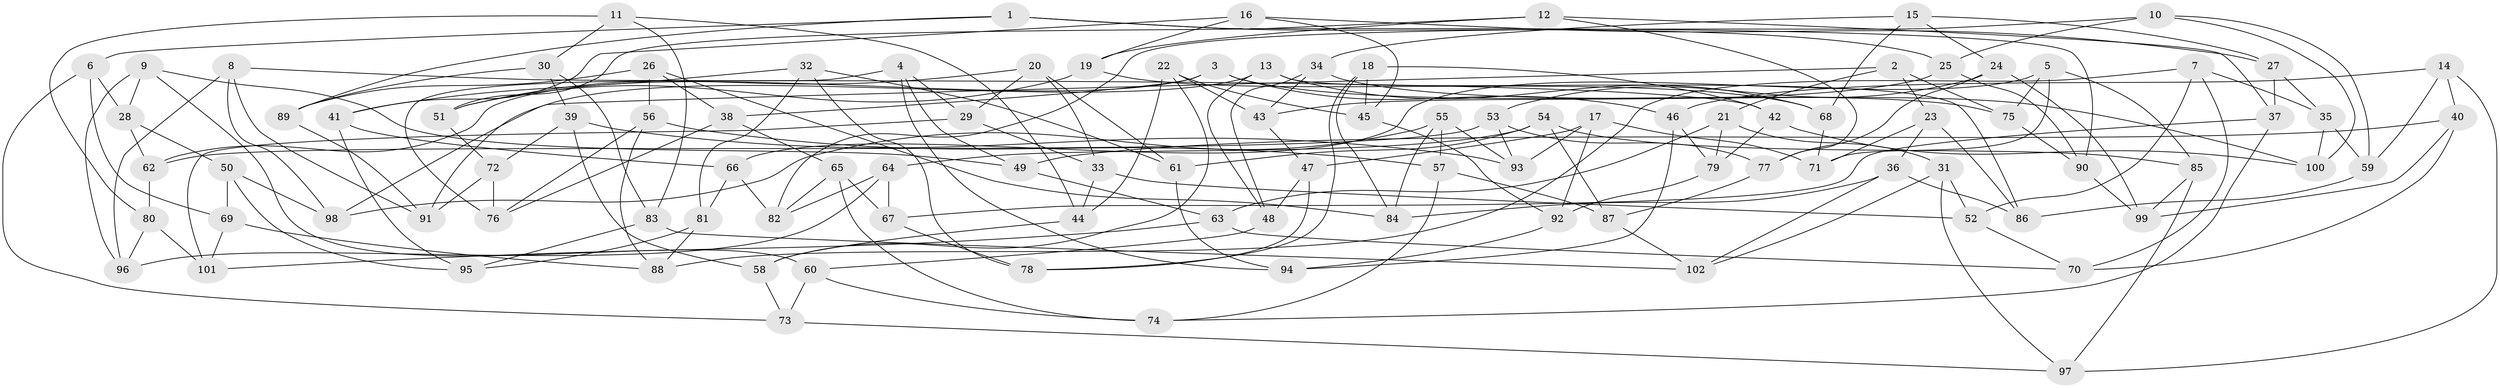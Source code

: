 // coarse degree distribution, {4: 0.5492957746478874, 5: 0.04225352112676056, 6: 0.39436619718309857, 3: 0.014084507042253521}
// Generated by graph-tools (version 1.1) at 2025/52/02/27/25 19:52:35]
// undirected, 102 vertices, 204 edges
graph export_dot {
graph [start="1"]
  node [color=gray90,style=filled];
  1;
  2;
  3;
  4;
  5;
  6;
  7;
  8;
  9;
  10;
  11;
  12;
  13;
  14;
  15;
  16;
  17;
  18;
  19;
  20;
  21;
  22;
  23;
  24;
  25;
  26;
  27;
  28;
  29;
  30;
  31;
  32;
  33;
  34;
  35;
  36;
  37;
  38;
  39;
  40;
  41;
  42;
  43;
  44;
  45;
  46;
  47;
  48;
  49;
  50;
  51;
  52;
  53;
  54;
  55;
  56;
  57;
  58;
  59;
  60;
  61;
  62;
  63;
  64;
  65;
  66;
  67;
  68;
  69;
  70;
  71;
  72;
  73;
  74;
  75;
  76;
  77;
  78;
  79;
  80;
  81;
  82;
  83;
  84;
  85;
  86;
  87;
  88;
  89;
  90;
  91;
  92;
  93;
  94;
  95;
  96;
  97;
  98;
  99;
  100;
  101;
  102;
  1 -- 6;
  1 -- 90;
  1 -- 89;
  1 -- 25;
  2 -- 75;
  2 -- 23;
  2 -- 98;
  2 -- 21;
  3 -- 62;
  3 -- 75;
  3 -- 38;
  3 -- 46;
  4 -- 29;
  4 -- 49;
  4 -- 76;
  4 -- 94;
  5 -- 66;
  5 -- 85;
  5 -- 71;
  5 -- 75;
  6 -- 73;
  6 -- 28;
  6 -- 69;
  7 -- 35;
  7 -- 52;
  7 -- 88;
  7 -- 70;
  8 -- 96;
  8 -- 42;
  8 -- 91;
  8 -- 98;
  9 -- 96;
  9 -- 28;
  9 -- 60;
  9 -- 49;
  10 -- 100;
  10 -- 25;
  10 -- 82;
  10 -- 59;
  11 -- 44;
  11 -- 80;
  11 -- 83;
  11 -- 30;
  12 -- 37;
  12 -- 77;
  12 -- 51;
  12 -- 19;
  13 -- 91;
  13 -- 86;
  13 -- 68;
  13 -- 48;
  14 -- 97;
  14 -- 59;
  14 -- 40;
  14 -- 46;
  15 -- 27;
  15 -- 34;
  15 -- 68;
  15 -- 24;
  16 -- 45;
  16 -- 41;
  16 -- 19;
  16 -- 27;
  17 -- 71;
  17 -- 47;
  17 -- 92;
  17 -- 93;
  18 -- 78;
  18 -- 45;
  18 -- 42;
  18 -- 84;
  19 -- 51;
  19 -- 68;
  20 -- 51;
  20 -- 61;
  20 -- 33;
  20 -- 29;
  21 -- 63;
  21 -- 31;
  21 -- 79;
  22 -- 58;
  22 -- 45;
  22 -- 43;
  22 -- 44;
  23 -- 36;
  23 -- 71;
  23 -- 86;
  24 -- 77;
  24 -- 99;
  24 -- 53;
  25 -- 43;
  25 -- 90;
  26 -- 38;
  26 -- 89;
  26 -- 56;
  26 -- 84;
  27 -- 35;
  27 -- 37;
  28 -- 62;
  28 -- 50;
  29 -- 101;
  29 -- 33;
  30 -- 83;
  30 -- 39;
  30 -- 89;
  31 -- 97;
  31 -- 52;
  31 -- 102;
  32 -- 61;
  32 -- 81;
  32 -- 41;
  32 -- 78;
  33 -- 52;
  33 -- 44;
  34 -- 43;
  34 -- 100;
  34 -- 48;
  35 -- 59;
  35 -- 100;
  36 -- 84;
  36 -- 86;
  36 -- 102;
  37 -- 74;
  37 -- 67;
  38 -- 76;
  38 -- 65;
  39 -- 58;
  39 -- 72;
  39 -- 93;
  40 -- 70;
  40 -- 49;
  40 -- 99;
  41 -- 66;
  41 -- 95;
  42 -- 79;
  42 -- 100;
  43 -- 47;
  44 -- 58;
  45 -- 92;
  46 -- 94;
  46 -- 79;
  47 -- 48;
  47 -- 78;
  48 -- 60;
  49 -- 63;
  50 -- 98;
  50 -- 69;
  50 -- 95;
  51 -- 72;
  52 -- 70;
  53 -- 77;
  53 -- 62;
  53 -- 93;
  54 -- 64;
  54 -- 61;
  54 -- 87;
  54 -- 85;
  55 -- 98;
  55 -- 84;
  55 -- 57;
  55 -- 93;
  56 -- 57;
  56 -- 88;
  56 -- 76;
  57 -- 74;
  57 -- 87;
  58 -- 73;
  59 -- 86;
  60 -- 74;
  60 -- 73;
  61 -- 94;
  62 -- 80;
  63 -- 70;
  63 -- 101;
  64 -- 82;
  64 -- 96;
  64 -- 67;
  65 -- 82;
  65 -- 67;
  65 -- 74;
  66 -- 82;
  66 -- 81;
  67 -- 78;
  68 -- 71;
  69 -- 101;
  69 -- 88;
  72 -- 76;
  72 -- 91;
  73 -- 97;
  75 -- 90;
  77 -- 87;
  79 -- 92;
  80 -- 101;
  80 -- 96;
  81 -- 88;
  81 -- 95;
  83 -- 102;
  83 -- 95;
  85 -- 97;
  85 -- 99;
  87 -- 102;
  89 -- 91;
  90 -- 99;
  92 -- 94;
}
